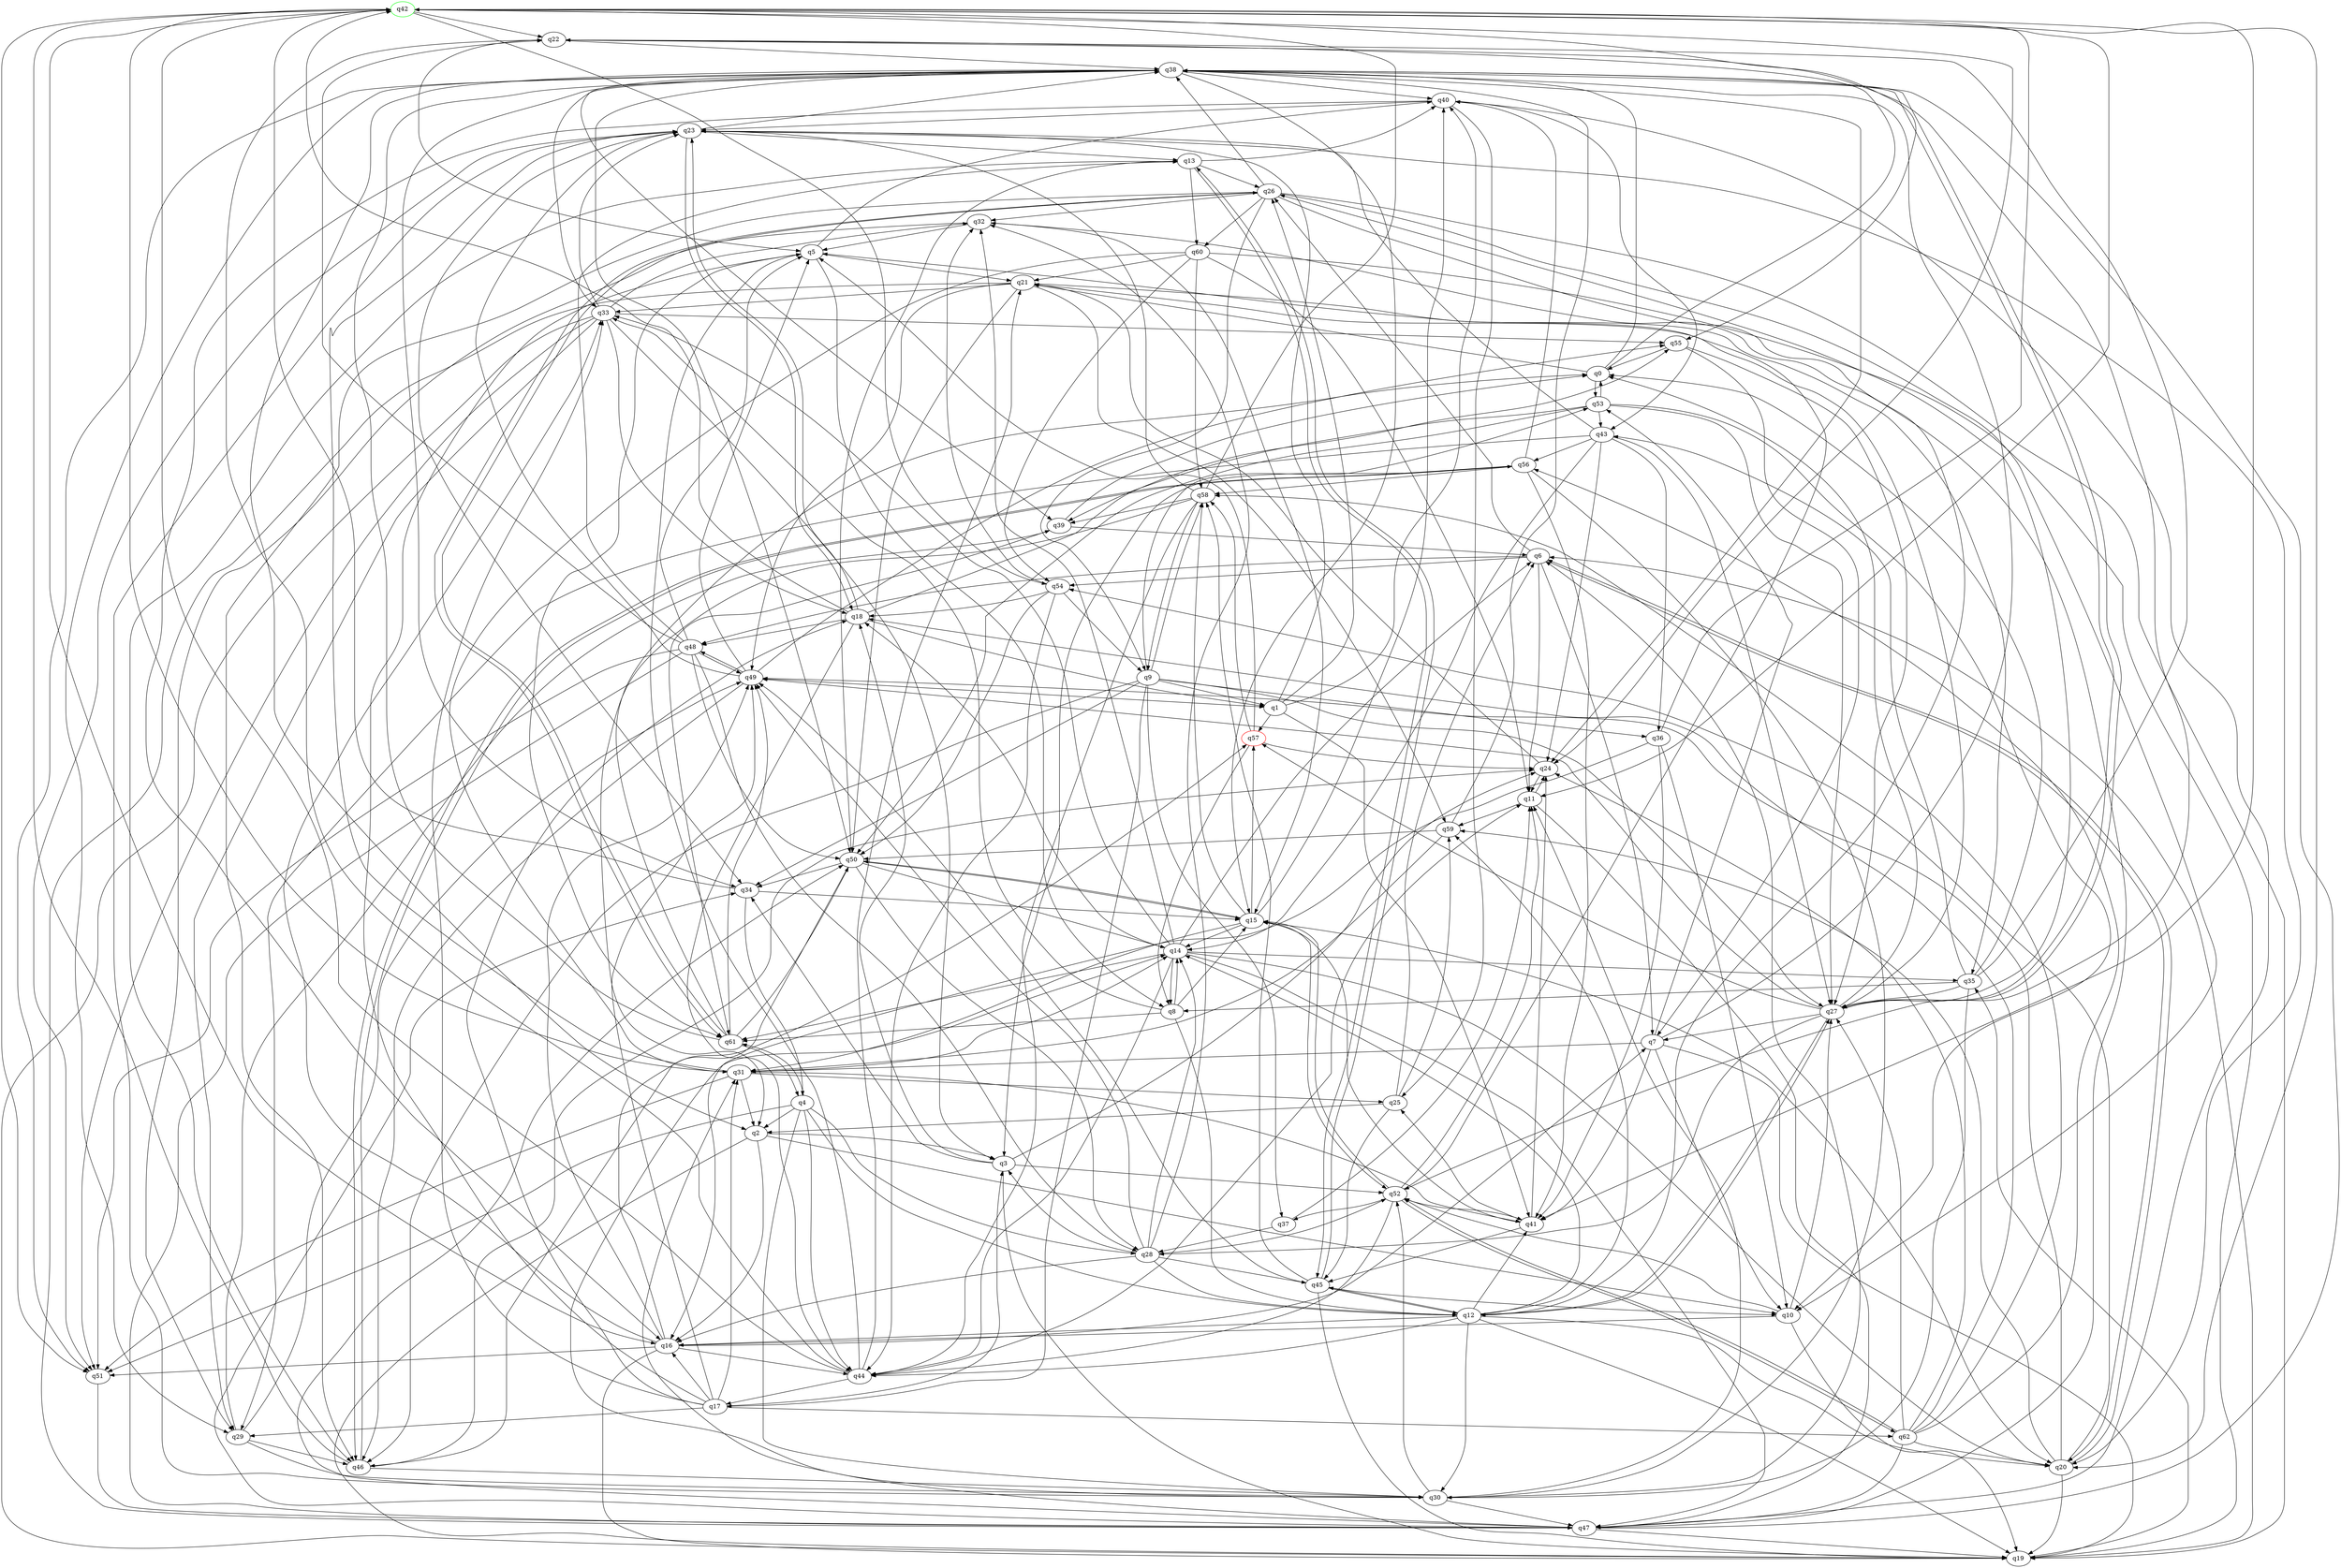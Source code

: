 digraph A{
q42 [initial=1,color=green];
q57 [final=1,color=red];
q0 -> q21;
q0 -> q22;
q0 -> q38;
q0 -> q53;
q1 -> q23;
q1 -> q26;
q1 -> q40;
q1 -> q41;
q1 -> q57;
q2 -> q3;
q2 -> q10;
q2 -> q16;
q2 -> q19;
q3 -> q18;
q3 -> q19;
q3 -> q24;
q3 -> q34;
q3 -> q52;
q4 -> q2;
q4 -> q12;
q4 -> q28;
q4 -> q30;
q4 -> q44;
q4 -> q51;
q4 -> q61;
q5 -> q8;
q5 -> q21;
q5 -> q40;
q5 -> q61;
q6 -> q7;
q6 -> q11;
q6 -> q20;
q6 -> q26;
q6 -> q48;
q6 -> q54;
q7 -> q10;
q7 -> q19;
q7 -> q31;
q7 -> q38;
q7 -> q41;
q7 -> q53;
q8 -> q12;
q8 -> q14;
q8 -> q15;
q8 -> q33;
q8 -> q61;
q9 -> q1;
q9 -> q17;
q9 -> q27;
q9 -> q34;
q9 -> q36;
q9 -> q37;
q9 -> q46;
q9 -> q53;
q9 -> q58;
q10 -> q16;
q10 -> q19;
q10 -> q27;
q10 -> q52;
q11 -> q24;
q11 -> q47;
q11 -> q59;
q12 -> q14;
q12 -> q16;
q12 -> q19;
q12 -> q20;
q12 -> q27;
q12 -> q30;
q12 -> q41;
q12 -> q44;
q12 -> q45;
q12 -> q59;
q13 -> q26;
q13 -> q40;
q13 -> q45;
q13 -> q46;
q13 -> q60;
q14 -> q6;
q14 -> q8;
q14 -> q18;
q14 -> q20;
q14 -> q32;
q14 -> q33;
q14 -> q35;
q14 -> q44;
q14 -> q47;
q14 -> q61;
q15 -> q14;
q15 -> q20;
q15 -> q31;
q15 -> q40;
q15 -> q50;
q15 -> q52;
q15 -> q57;
q15 -> q58;
q16 -> q7;
q16 -> q19;
q16 -> q33;
q16 -> q44;
q16 -> q49;
q16 -> q51;
q16 -> q57;
q17 -> q3;
q17 -> q5;
q17 -> q16;
q17 -> q18;
q17 -> q29;
q17 -> q31;
q17 -> q33;
q17 -> q49;
q17 -> q62;
q18 -> q1;
q18 -> q23;
q18 -> q42;
q18 -> q44;
q18 -> q48;
q18 -> q55;
q19 -> q6;
q19 -> q35;
q20 -> q6;
q20 -> q19;
q20 -> q49;
q20 -> q54;
q20 -> q59;
q21 -> q33;
q21 -> q35;
q21 -> q47;
q21 -> q49;
q21 -> q50;
q21 -> q59;
q22 -> q5;
q22 -> q38;
q22 -> q52;
q23 -> q13;
q23 -> q18;
q23 -> q20;
q23 -> q30;
q23 -> q34;
q23 -> q38;
q23 -> q51;
q24 -> q11;
q24 -> q21;
q25 -> q2;
q25 -> q6;
q25 -> q45;
q25 -> q59;
q26 -> q9;
q26 -> q10;
q26 -> q12;
q26 -> q19;
q26 -> q32;
q26 -> q38;
q26 -> q46;
q26 -> q60;
q26 -> q61;
q27 -> q0;
q27 -> q7;
q27 -> q12;
q27 -> q21;
q27 -> q26;
q27 -> q28;
q27 -> q38;
q27 -> q49;
q27 -> q57;
q28 -> q3;
q28 -> q12;
q28 -> q14;
q28 -> q16;
q28 -> q32;
q28 -> q45;
q28 -> q49;
q28 -> q52;
q29 -> q30;
q29 -> q39;
q29 -> q46;
q29 -> q49;
q30 -> q6;
q30 -> q11;
q30 -> q14;
q30 -> q47;
q30 -> q52;
q31 -> q2;
q31 -> q14;
q31 -> q23;
q31 -> q25;
q31 -> q41;
q31 -> q42;
q31 -> q51;
q32 -> q5;
q32 -> q15;
q32 -> q29;
q33 -> q3;
q33 -> q18;
q33 -> q19;
q33 -> q23;
q33 -> q29;
q33 -> q32;
q33 -> q51;
q33 -> q55;
q34 -> q4;
q34 -> q15;
q34 -> q42;
q35 -> q0;
q35 -> q8;
q35 -> q22;
q35 -> q27;
q35 -> q30;
q35 -> q43;
q36 -> q10;
q36 -> q16;
q36 -> q41;
q36 -> q42;
q37 -> q11;
q37 -> q28;
q38 -> q2;
q38 -> q15;
q38 -> q24;
q38 -> q27;
q38 -> q29;
q38 -> q33;
q38 -> q34;
q38 -> q39;
q38 -> q40;
q38 -> q50;
q38 -> q51;
q39 -> q0;
q39 -> q6;
q39 -> q61;
q40 -> q16;
q40 -> q23;
q40 -> q25;
q40 -> q43;
q41 -> q15;
q41 -> q24;
q41 -> q25;
q41 -> q45;
q42 -> q11;
q42 -> q16;
q42 -> q20;
q42 -> q22;
q42 -> q24;
q42 -> q41;
q42 -> q51;
q42 -> q54;
q42 -> q55;
q43 -> q14;
q43 -> q23;
q43 -> q24;
q43 -> q27;
q43 -> q29;
q43 -> q36;
q43 -> q56;
q44 -> q5;
q44 -> q11;
q44 -> q17;
q44 -> q21;
q44 -> q22;
q44 -> q42;
q45 -> q10;
q45 -> q12;
q45 -> q13;
q45 -> q19;
q45 -> q49;
q45 -> q58;
q46 -> q24;
q46 -> q30;
q46 -> q42;
q46 -> q56;
q47 -> q19;
q47 -> q31;
q47 -> q32;
q47 -> q34;
q47 -> q38;
q47 -> q40;
q47 -> q50;
q48 -> q5;
q48 -> q13;
q48 -> q22;
q48 -> q28;
q48 -> q47;
q48 -> q49;
q48 -> q50;
q48 -> q51;
q49 -> q1;
q49 -> q5;
q49 -> q23;
q49 -> q46;
q49 -> q48;
q49 -> q55;
q50 -> q13;
q50 -> q14;
q50 -> q15;
q50 -> q28;
q50 -> q34;
q50 -> q46;
q51 -> q47;
q52 -> q5;
q52 -> q11;
q52 -> q15;
q52 -> q37;
q52 -> q41;
q52 -> q44;
q52 -> q62;
q53 -> q0;
q53 -> q10;
q53 -> q27;
q53 -> q39;
q53 -> q43;
q53 -> q50;
q54 -> q9;
q54 -> q18;
q54 -> q32;
q54 -> q44;
q54 -> q50;
q55 -> q0;
q55 -> q7;
q55 -> q27;
q56 -> q3;
q56 -> q30;
q56 -> q40;
q56 -> q41;
q56 -> q46;
q56 -> q58;
q57 -> q5;
q57 -> q8;
q57 -> q24;
q57 -> q58;
q58 -> q2;
q58 -> q9;
q58 -> q23;
q58 -> q39;
q58 -> q42;
q58 -> q44;
q59 -> q31;
q59 -> q38;
q59 -> q50;
q60 -> q11;
q60 -> q19;
q60 -> q21;
q60 -> q31;
q60 -> q54;
q60 -> q58;
q61 -> q0;
q61 -> q4;
q61 -> q26;
q61 -> q38;
q61 -> q49;
q61 -> q50;
q62 -> q18;
q62 -> q20;
q62 -> q24;
q62 -> q27;
q62 -> q47;
q62 -> q52;
q62 -> q56;
q62 -> q58;
}